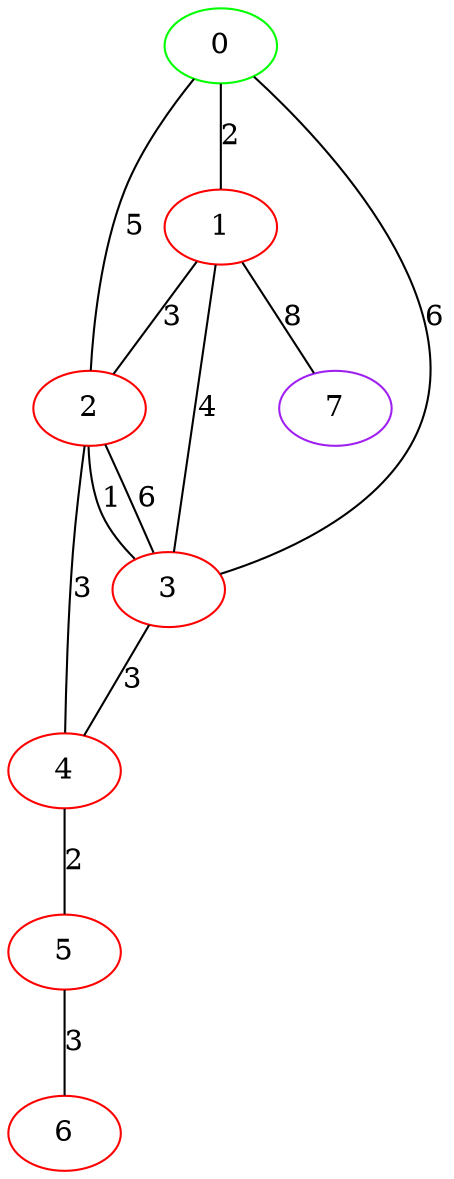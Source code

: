 graph "" {
0 [color=green, weight=2];
1 [color=red, weight=1];
2 [color=red, weight=1];
3 [color=red, weight=1];
4 [color=red, weight=1];
5 [color=red, weight=1];
6 [color=red, weight=1];
7 [color=purple, weight=4];
0 -- 1  [key=0, label=2];
0 -- 2  [key=0, label=5];
0 -- 3  [key=0, label=6];
1 -- 2  [key=0, label=3];
1 -- 3  [key=0, label=4];
1 -- 7  [key=0, label=8];
2 -- 3  [key=0, label=1];
2 -- 3  [key=1, label=6];
2 -- 4  [key=0, label=3];
3 -- 4  [key=0, label=3];
4 -- 5  [key=0, label=2];
5 -- 6  [key=0, label=3];
}
